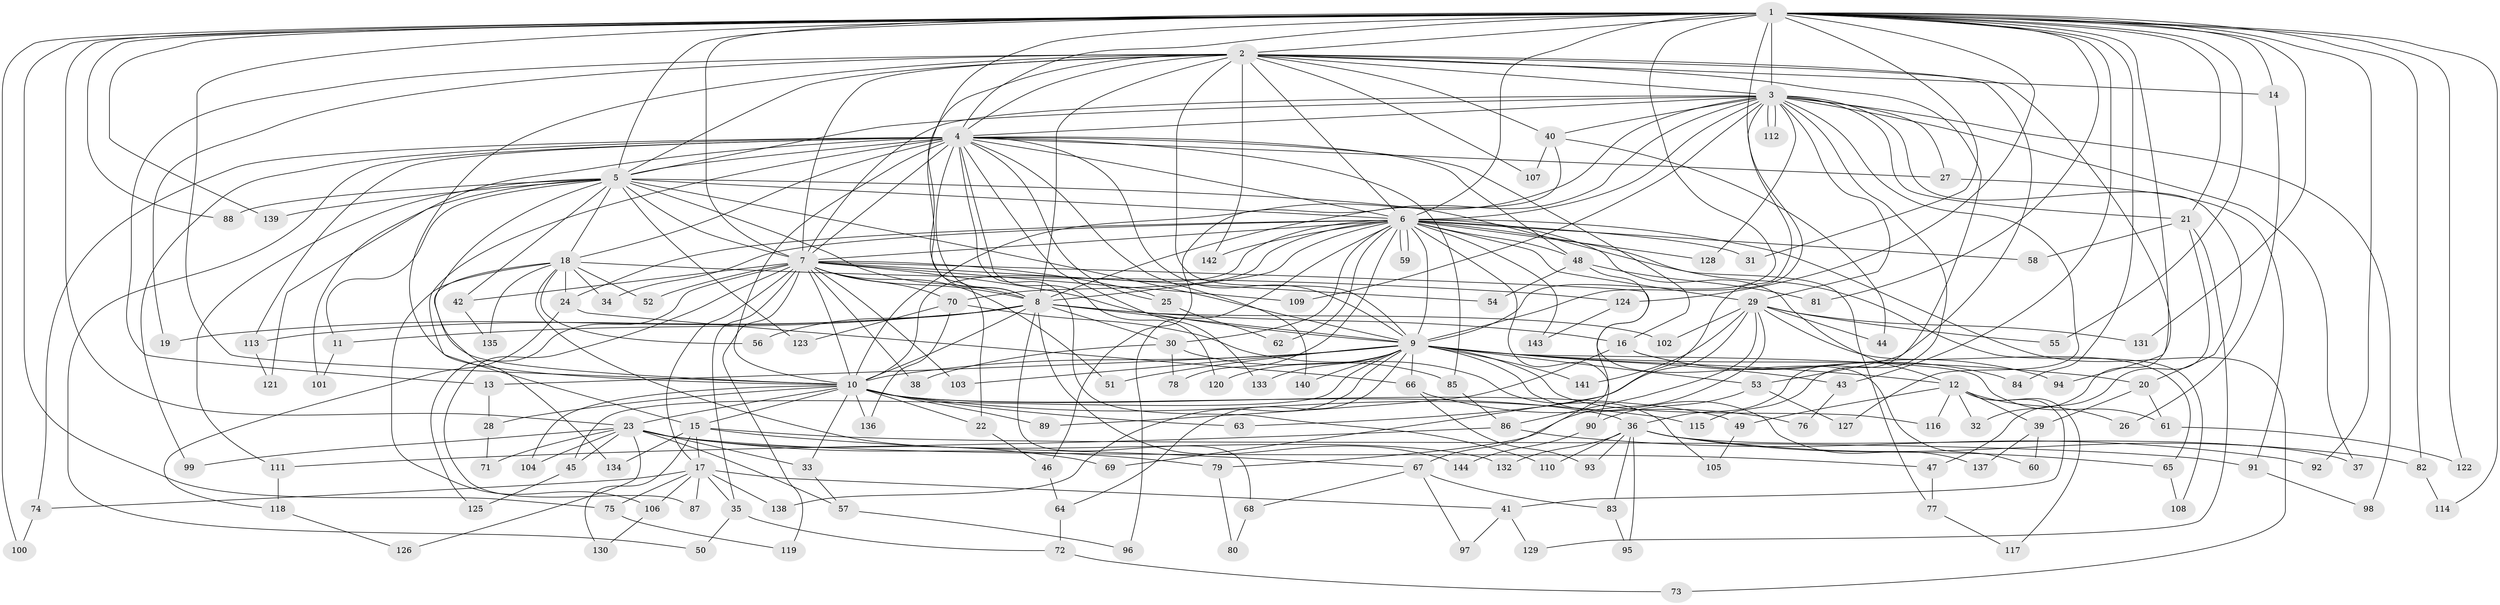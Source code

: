 // coarse degree distribution, {28: 0.017699115044247787, 18: 0.017699115044247787, 21: 0.008849557522123894, 26: 0.017699115044247787, 16: 0.008849557522123894, 24: 0.008849557522123894, 20: 0.008849557522123894, 9: 0.017699115044247787, 4: 0.061946902654867256, 3: 0.21238938053097345, 5: 0.05309734513274336, 10: 0.017699115044247787, 2: 0.5132743362831859, 6: 0.017699115044247787, 12: 0.008849557522123894, 11: 0.008849557522123894}
// Generated by graph-tools (version 1.1) at 2025/51/02/27/25 19:51:43]
// undirected, 144 vertices, 313 edges
graph export_dot {
graph [start="1"]
  node [color=gray90,style=filled];
  1;
  2;
  3;
  4;
  5;
  6;
  7;
  8;
  9;
  10;
  11;
  12;
  13;
  14;
  15;
  16;
  17;
  18;
  19;
  20;
  21;
  22;
  23;
  24;
  25;
  26;
  27;
  28;
  29;
  30;
  31;
  32;
  33;
  34;
  35;
  36;
  37;
  38;
  39;
  40;
  41;
  42;
  43;
  44;
  45;
  46;
  47;
  48;
  49;
  50;
  51;
  52;
  53;
  54;
  55;
  56;
  57;
  58;
  59;
  60;
  61;
  62;
  63;
  64;
  65;
  66;
  67;
  68;
  69;
  70;
  71;
  72;
  73;
  74;
  75;
  76;
  77;
  78;
  79;
  80;
  81;
  82;
  83;
  84;
  85;
  86;
  87;
  88;
  89;
  90;
  91;
  92;
  93;
  94;
  95;
  96;
  97;
  98;
  99;
  100;
  101;
  102;
  103;
  104;
  105;
  106;
  107;
  108;
  109;
  110;
  111;
  112;
  113;
  114;
  115;
  116;
  117;
  118;
  119;
  120;
  121;
  122;
  123;
  124;
  125;
  126;
  127;
  128;
  129;
  130;
  131;
  132;
  133;
  134;
  135;
  136;
  137;
  138;
  139;
  140;
  141;
  142;
  143;
  144;
  1 -- 2;
  1 -- 3;
  1 -- 4;
  1 -- 5;
  1 -- 6;
  1 -- 7;
  1 -- 8;
  1 -- 9;
  1 -- 10;
  1 -- 14;
  1 -- 21;
  1 -- 23;
  1 -- 31;
  1 -- 43;
  1 -- 55;
  1 -- 69;
  1 -- 75;
  1 -- 81;
  1 -- 82;
  1 -- 84;
  1 -- 88;
  1 -- 92;
  1 -- 94;
  1 -- 100;
  1 -- 114;
  1 -- 122;
  1 -- 124;
  1 -- 131;
  1 -- 139;
  2 -- 3;
  2 -- 4;
  2 -- 5;
  2 -- 6;
  2 -- 7;
  2 -- 8;
  2 -- 9;
  2 -- 10;
  2 -- 13;
  2 -- 14;
  2 -- 19;
  2 -- 22;
  2 -- 32;
  2 -- 36;
  2 -- 40;
  2 -- 53;
  2 -- 107;
  2 -- 142;
  3 -- 4;
  3 -- 5;
  3 -- 6;
  3 -- 7;
  3 -- 8;
  3 -- 9;
  3 -- 10;
  3 -- 20;
  3 -- 21;
  3 -- 27;
  3 -- 29;
  3 -- 37;
  3 -- 40;
  3 -- 98;
  3 -- 109;
  3 -- 112;
  3 -- 112;
  3 -- 115;
  3 -- 127;
  3 -- 128;
  4 -- 5;
  4 -- 6;
  4 -- 7;
  4 -- 8;
  4 -- 9;
  4 -- 10;
  4 -- 15;
  4 -- 16;
  4 -- 18;
  4 -- 25;
  4 -- 27;
  4 -- 48;
  4 -- 50;
  4 -- 74;
  4 -- 85;
  4 -- 99;
  4 -- 101;
  4 -- 110;
  4 -- 113;
  4 -- 120;
  4 -- 133;
  4 -- 140;
  5 -- 6;
  5 -- 7;
  5 -- 8;
  5 -- 9;
  5 -- 10;
  5 -- 11;
  5 -- 18;
  5 -- 42;
  5 -- 77;
  5 -- 88;
  5 -- 111;
  5 -- 121;
  5 -- 123;
  5 -- 139;
  6 -- 7;
  6 -- 8;
  6 -- 9;
  6 -- 10;
  6 -- 12;
  6 -- 24;
  6 -- 29;
  6 -- 30;
  6 -- 31;
  6 -- 34;
  6 -- 48;
  6 -- 58;
  6 -- 59;
  6 -- 59;
  6 -- 62;
  6 -- 70;
  6 -- 73;
  6 -- 78;
  6 -- 90;
  6 -- 96;
  6 -- 108;
  6 -- 128;
  6 -- 142;
  6 -- 143;
  7 -- 8;
  7 -- 9;
  7 -- 10;
  7 -- 17;
  7 -- 25;
  7 -- 35;
  7 -- 38;
  7 -- 42;
  7 -- 51;
  7 -- 52;
  7 -- 54;
  7 -- 60;
  7 -- 70;
  7 -- 87;
  7 -- 103;
  7 -- 109;
  7 -- 119;
  7 -- 125;
  8 -- 9;
  8 -- 10;
  8 -- 11;
  8 -- 16;
  8 -- 19;
  8 -- 30;
  8 -- 56;
  8 -- 68;
  8 -- 102;
  8 -- 113;
  8 -- 144;
  9 -- 10;
  9 -- 12;
  9 -- 13;
  9 -- 20;
  9 -- 43;
  9 -- 45;
  9 -- 51;
  9 -- 53;
  9 -- 61;
  9 -- 64;
  9 -- 66;
  9 -- 103;
  9 -- 116;
  9 -- 120;
  9 -- 133;
  9 -- 137;
  9 -- 138;
  9 -- 140;
  9 -- 141;
  10 -- 15;
  10 -- 22;
  10 -- 23;
  10 -- 28;
  10 -- 33;
  10 -- 36;
  10 -- 49;
  10 -- 63;
  10 -- 89;
  10 -- 104;
  10 -- 115;
  10 -- 136;
  11 -- 101;
  12 -- 26;
  12 -- 32;
  12 -- 39;
  12 -- 41;
  12 -- 49;
  12 -- 116;
  12 -- 117;
  13 -- 28;
  14 -- 26;
  15 -- 17;
  15 -- 67;
  15 -- 91;
  15 -- 130;
  15 -- 134;
  16 -- 84;
  16 -- 89;
  16 -- 94;
  17 -- 35;
  17 -- 41;
  17 -- 74;
  17 -- 75;
  17 -- 87;
  17 -- 106;
  17 -- 138;
  18 -- 24;
  18 -- 34;
  18 -- 52;
  18 -- 56;
  18 -- 106;
  18 -- 124;
  18 -- 132;
  18 -- 134;
  18 -- 135;
  20 -- 39;
  20 -- 61;
  21 -- 47;
  21 -- 58;
  21 -- 129;
  22 -- 46;
  23 -- 33;
  23 -- 45;
  23 -- 47;
  23 -- 57;
  23 -- 69;
  23 -- 71;
  23 -- 79;
  23 -- 99;
  23 -- 104;
  23 -- 126;
  24 -- 66;
  24 -- 118;
  25 -- 62;
  27 -- 91;
  28 -- 71;
  29 -- 44;
  29 -- 55;
  29 -- 63;
  29 -- 65;
  29 -- 79;
  29 -- 86;
  29 -- 102;
  29 -- 131;
  29 -- 141;
  30 -- 38;
  30 -- 78;
  30 -- 85;
  33 -- 57;
  35 -- 50;
  35 -- 72;
  36 -- 37;
  36 -- 65;
  36 -- 82;
  36 -- 83;
  36 -- 93;
  36 -- 95;
  36 -- 110;
  36 -- 132;
  39 -- 60;
  39 -- 137;
  40 -- 44;
  40 -- 46;
  40 -- 107;
  41 -- 97;
  41 -- 129;
  42 -- 135;
  43 -- 76;
  45 -- 125;
  46 -- 64;
  47 -- 77;
  48 -- 54;
  48 -- 67;
  48 -- 81;
  49 -- 105;
  53 -- 90;
  53 -- 127;
  57 -- 96;
  61 -- 122;
  64 -- 72;
  65 -- 108;
  66 -- 76;
  66 -- 93;
  67 -- 68;
  67 -- 83;
  67 -- 97;
  68 -- 80;
  70 -- 105;
  70 -- 123;
  70 -- 136;
  72 -- 73;
  74 -- 100;
  75 -- 119;
  77 -- 117;
  79 -- 80;
  82 -- 114;
  83 -- 95;
  85 -- 86;
  86 -- 92;
  86 -- 111;
  90 -- 144;
  91 -- 98;
  106 -- 130;
  111 -- 118;
  113 -- 121;
  118 -- 126;
  124 -- 143;
}
